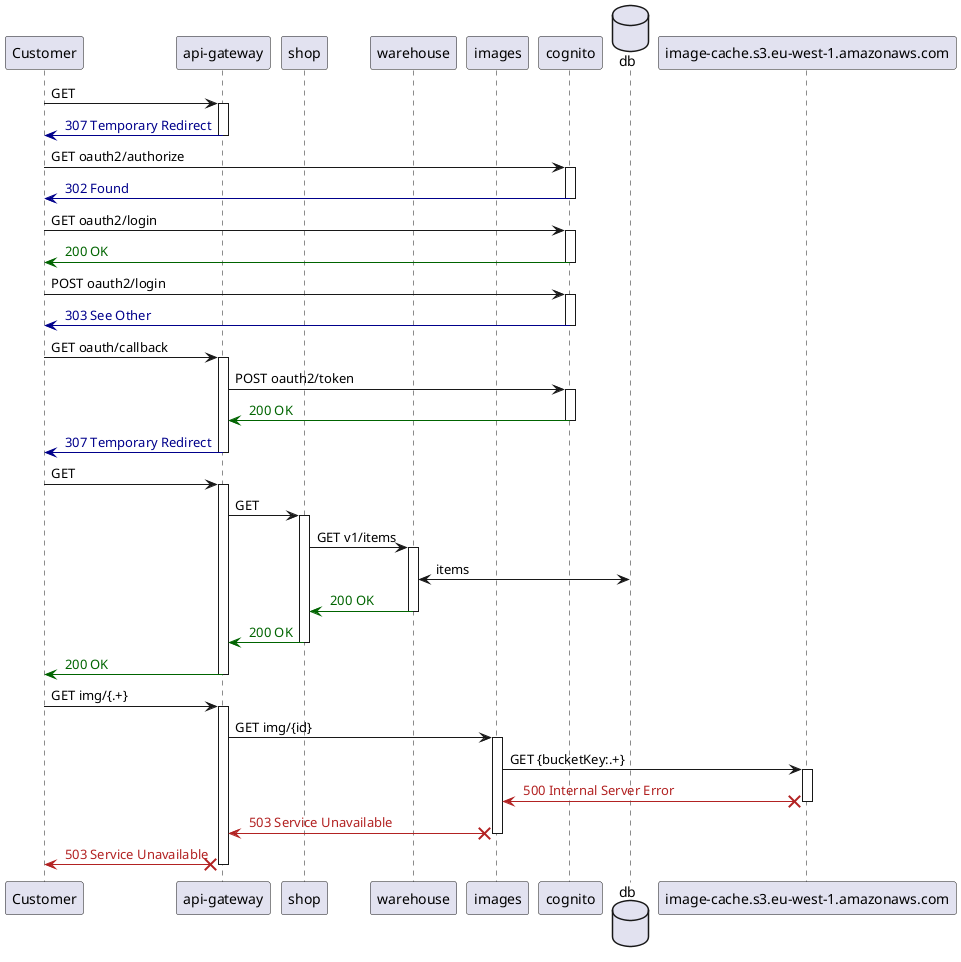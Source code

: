 @startuml
    participant "Customer"
participant "api-gateway"
participant "shop"
participant "warehouse"
participant "images"
participant "cognito"
database "db"
participant "image-cache.s3.eu-west-1.amazonaws.com"
"Customer" -> "api-gateway": GET
activate "api-gateway"

"api-gateway" -[#DarkBlue]> "Customer": <color:DarkBlue> 307 Temporary Redirect
deactivate "api-gateway"
"Customer" -> "cognito": GET oauth2/authorize
activate "cognito"

"cognito" -[#DarkBlue]> "Customer": <color:DarkBlue> 302 Found
deactivate "cognito"
"Customer" -> "cognito": GET oauth2/login
activate "cognito"

"cognito" -[#DarkGreen]> "Customer": <color:DarkGreen> 200 OK
deactivate "cognito"
"Customer" -> "cognito": POST oauth2/login
activate "cognito"

"cognito" -[#DarkBlue]> "Customer": <color:DarkBlue> 303 See Other
deactivate "cognito"
"Customer" -> "api-gateway": GET oauth/callback
activate "api-gateway"
"api-gateway" -> "cognito": POST oauth2/token
activate "cognito"

"cognito" -[#DarkGreen]> "api-gateway": <color:DarkGreen> 200 OK
deactivate "cognito"
"api-gateway" -[#DarkBlue]> "Customer": <color:DarkBlue> 307 Temporary Redirect
deactivate "api-gateway"
"Customer" -> "api-gateway": GET
activate "api-gateway"
"api-gateway" -> "shop": GET
activate "shop"
"shop" -> "warehouse": GET v1/items
activate "warehouse"
"warehouse" <-> "db": items
"warehouse" -[#DarkGreen]> "shop": <color:DarkGreen> 200 OK
deactivate "warehouse"
"shop" -[#DarkGreen]> "api-gateway": <color:DarkGreen> 200 OK
deactivate "shop"
"api-gateway" -[#DarkGreen]> "Customer": <color:DarkGreen> 200 OK
deactivate "api-gateway"
"Customer" -> "api-gateway": GET img/{.+}
activate "api-gateway"
"api-gateway" -> "images": GET img/{id}
activate "images"
"images" -> "image-cache.s3.eu-west-1.amazonaws.com": GET {bucketKey:.+}
activate "image-cache.s3.eu-west-1.amazonaws.com"

"image-cache.s3.eu-west-1.amazonaws.com" X-[#FireBrick]> "images": <color:FireBrick> 500 Internal Server Error
deactivate "image-cache.s3.eu-west-1.amazonaws.com"
"images" X-[#FireBrick]> "api-gateway": <color:FireBrick> 503 Service Unavailable
deactivate "images"
"api-gateway" X-[#FireBrick]> "Customer": <color:FireBrick> 503 Service Unavailable
deactivate "api-gateway"
@enduml
